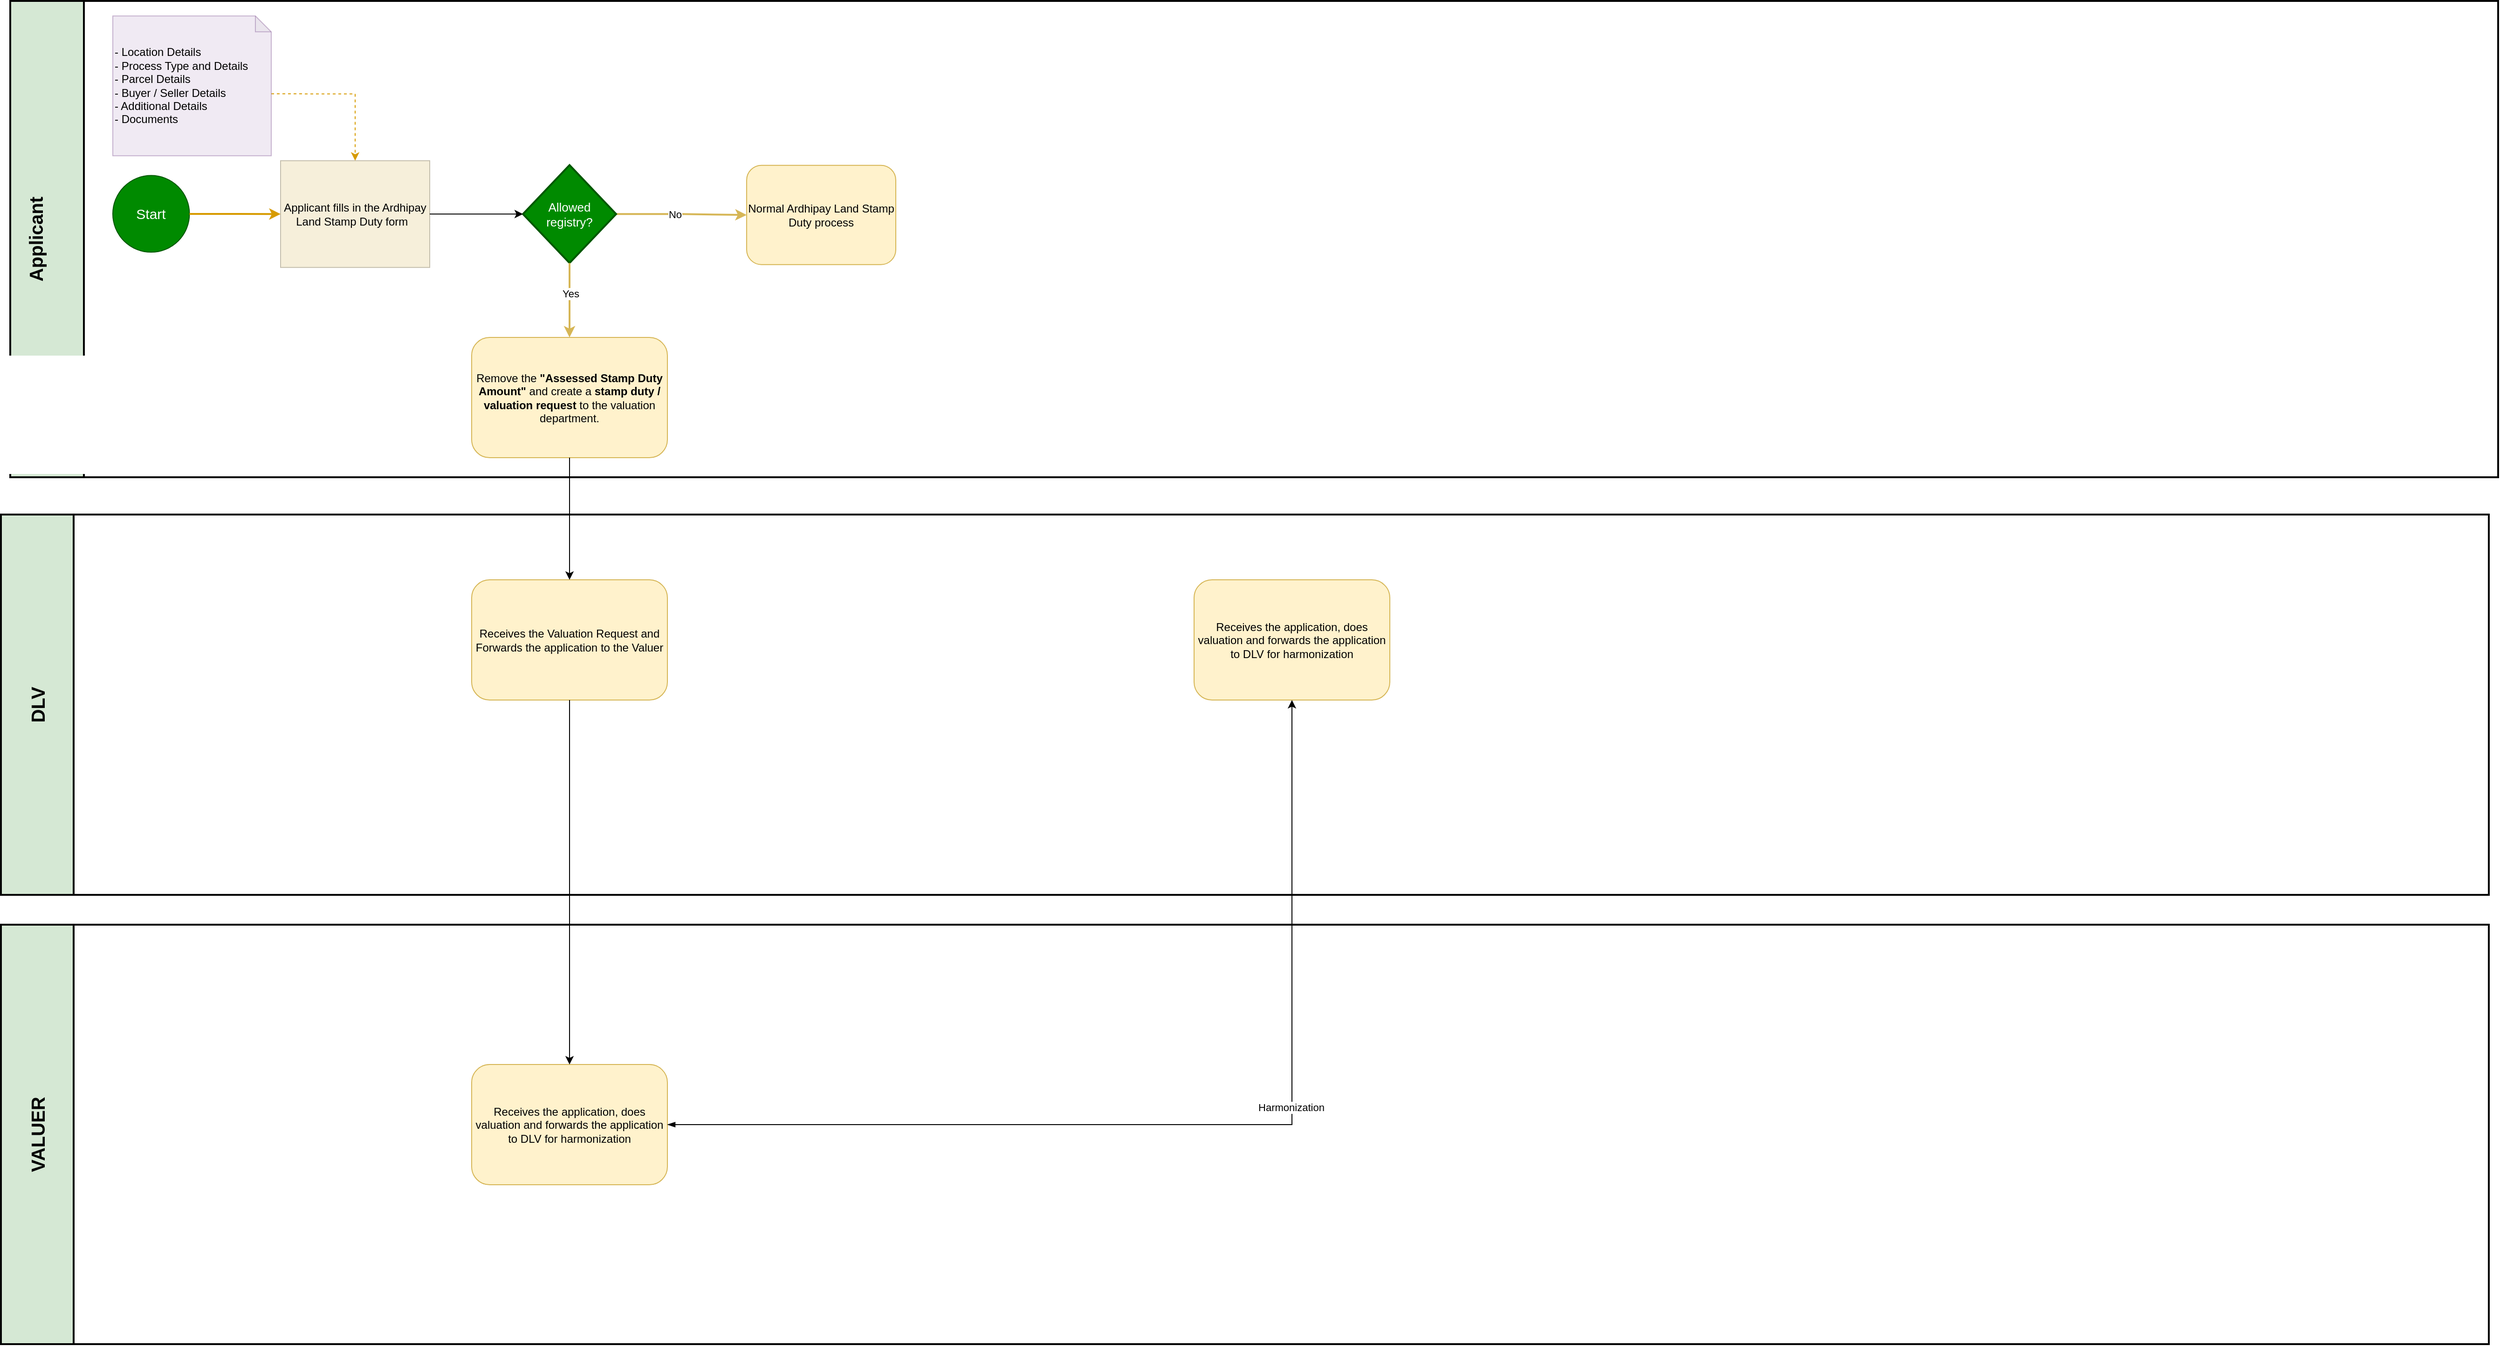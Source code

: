 <mxfile version="25.0.1">
  <diagram name="Page-1" id="0u0-M9E6lwnY4OtsPx06">
    <mxGraphModel dx="2442" dy="912" grid="1" gridSize="10" guides="1" tooltips="1" connect="1" arrows="1" fold="1" page="1" pageScale="1" pageWidth="827" pageHeight="1169" math="0" shadow="0">
      <root>
        <mxCell id="0" />
        <mxCell id="1" parent="0" />
        <mxCell id="mYFpyGKQAPeTWjzHC4IL-1" value="&lt;font style=&quot;font-size: 20px;&quot;&gt;Applicant &lt;br&gt;&lt;br&gt;&lt;/font&gt;" style="swimlane;horizontal=0;whiteSpace=wrap;html=1;startSize=79;fillColor=#d5e8d4;strokeColor=#000000;strokeWidth=2;" vertex="1" parent="1">
          <mxGeometry x="-790" y="9" width="2669" height="510.995" as="geometry" />
        </mxCell>
        <mxCell id="mYFpyGKQAPeTWjzHC4IL-2" value="&lt;span&gt;&lt;/span&gt;&lt;span&gt;&lt;/span&gt;&lt;span style=&quot;&quot;&gt;Applicant fills in the Ardhipay Land Stamp Duty form&amp;nbsp;&amp;nbsp;&lt;br&gt;    &lt;/span&gt;" style="rounded=0;whiteSpace=wrap;html=1;fillColor=#F6EFDA;strokeColor=#c5bfae;" vertex="1" parent="mYFpyGKQAPeTWjzHC4IL-1">
          <mxGeometry x="290" y="171.395" width="160" height="114.5" as="geometry" />
        </mxCell>
        <mxCell id="mYFpyGKQAPeTWjzHC4IL-4" style="edgeStyle=orthogonalEdgeStyle;rounded=0;orthogonalLoop=1;jettySize=auto;html=1;exitX=0;exitY=0;exitDx=170;exitDy=83.5;exitPerimeter=0;entryX=0.5;entryY=0;entryDx=0;entryDy=0;fillColor=#ffe6cc;strokeColor=#d79b00;dashed=1;" edge="1" parent="mYFpyGKQAPeTWjzHC4IL-1" source="mYFpyGKQAPeTWjzHC4IL-5" target="mYFpyGKQAPeTWjzHC4IL-2">
          <mxGeometry relative="1" as="geometry" />
        </mxCell>
        <mxCell id="mYFpyGKQAPeTWjzHC4IL-5" value="&lt;blockquote style=&quot;margin: 0 0 0 40px; border: none; padding: 0px;&quot;&gt;&lt;/blockquote&gt;&lt;blockquote style=&quot;margin: 0 0 0 40px; border: none; padding: 0px;&quot;&gt;&lt;/blockquote&gt;&lt;span style=&quot;background-color: initial;&quot;&gt;&lt;div style=&quot;&quot;&gt;- Location Details&lt;br&gt;- Process Type and Details&lt;br&gt;- Parcel Details&lt;/div&gt;&lt;div style=&quot;&quot;&gt;- Buyer / Seller Details&lt;br&gt;- Additional Details&lt;br&gt;- Documents&lt;/div&gt;&lt;/span&gt;" style="shape=note;whiteSpace=wrap;html=1;backgroundOutline=1;darkOpacity=0.05;size=17;align=left;fillColor=#e1d5e7;strokeColor=#9673a6;opacity=50;" vertex="1" parent="mYFpyGKQAPeTWjzHC4IL-1">
          <mxGeometry x="110" y="16.18" width="170" height="150" as="geometry" />
        </mxCell>
        <mxCell id="mYFpyGKQAPeTWjzHC4IL-6" value="&lt;font style=&quot;font-size: 15px;&quot; color=&quot;#ffffff&quot;&gt;Start&lt;/font&gt;" style="ellipse;whiteSpace=wrap;html=1;aspect=fixed;fillColor=#008a00;strokeColor=#005700;fontColor=#ffffff;" vertex="1" parent="mYFpyGKQAPeTWjzHC4IL-1">
          <mxGeometry x="110" y="187.31" width="82.25" height="82.25" as="geometry" />
        </mxCell>
        <mxCell id="mYFpyGKQAPeTWjzHC4IL-7" style="edgeStyle=orthogonalEdgeStyle;rounded=0;orthogonalLoop=1;jettySize=auto;html=1;entryX=0;entryY=0.5;entryDx=0;entryDy=0;strokeColor=#d79b00;fillColor=#ffe6cc;strokeWidth=2;" edge="1" parent="mYFpyGKQAPeTWjzHC4IL-1" source="mYFpyGKQAPeTWjzHC4IL-6" target="mYFpyGKQAPeTWjzHC4IL-2">
          <mxGeometry relative="1" as="geometry" />
        </mxCell>
        <mxCell id="mYFpyGKQAPeTWjzHC4IL-8" value="" style="edgeStyle=orthogonalEdgeStyle;rounded=0;orthogonalLoop=1;jettySize=auto;html=1;entryX=0;entryY=0.5;entryDx=0;entryDy=0;fillColor=#fff2cc;strokeColor=#d6b656;strokeWidth=2;" edge="1" parent="mYFpyGKQAPeTWjzHC4IL-1" source="mYFpyGKQAPeTWjzHC4IL-9" target="mYFpyGKQAPeTWjzHC4IL-60">
          <mxGeometry x="0.003" relative="1" as="geometry">
            <mxPoint x="1020.0" y="223.435" as="targetPoint" />
            <mxPoint as="offset" />
          </mxGeometry>
        </mxCell>
        <mxCell id="mYFpyGKQAPeTWjzHC4IL-62" value="No" style="edgeLabel;html=1;align=center;verticalAlign=middle;resizable=0;points=[];" vertex="1" connectable="0" parent="mYFpyGKQAPeTWjzHC4IL-8">
          <mxGeometry x="-0.106" relative="1" as="geometry">
            <mxPoint as="offset" />
          </mxGeometry>
        </mxCell>
        <mxCell id="mYFpyGKQAPeTWjzHC4IL-9" value="&lt;span style=&quot;font-size: 13px;&quot;&gt;Allowed registry?&lt;/span&gt;" style="strokeWidth=2;html=1;shape=mxgraph.flowchart.decision;whiteSpace=wrap;fillColor=#008a00;strokeColor=#005700;fontColor=#ffffff;" vertex="1" parent="mYFpyGKQAPeTWjzHC4IL-1">
          <mxGeometry x="550" y="176.11" width="100" height="105.07" as="geometry" />
        </mxCell>
        <mxCell id="mYFpyGKQAPeTWjzHC4IL-59" style="edgeStyle=orthogonalEdgeStyle;rounded=0;orthogonalLoop=1;jettySize=auto;html=1;entryX=0;entryY=0.5;entryDx=0;entryDy=0;entryPerimeter=0;" edge="1" parent="mYFpyGKQAPeTWjzHC4IL-1" source="mYFpyGKQAPeTWjzHC4IL-2" target="mYFpyGKQAPeTWjzHC4IL-9">
          <mxGeometry relative="1" as="geometry" />
        </mxCell>
        <mxCell id="mYFpyGKQAPeTWjzHC4IL-60" value="Normal Ardhipay Land Stamp Duty process" style="rounded=1;whiteSpace=wrap;html=1;fillColor=#fff2cc;strokeColor=#d6b656;" vertex="1" parent="mYFpyGKQAPeTWjzHC4IL-1">
          <mxGeometry x="790" y="176.33" width="160" height="106.56" as="geometry" />
        </mxCell>
        <mxCell id="mYFpyGKQAPeTWjzHC4IL-61" value="Remove the &lt;b&gt;&quot;Assessed Stamp Duty Amount&quot;&lt;/b&gt; and create a &lt;b&gt;stamp duty / valuation request&lt;/b&gt; to the valuation department." style="rounded=1;whiteSpace=wrap;html=1;fillColor=#fff2cc;strokeColor=#d6b656;" vertex="1" parent="mYFpyGKQAPeTWjzHC4IL-1">
          <mxGeometry x="495" y="361" width="210" height="129.01" as="geometry" />
        </mxCell>
        <mxCell id="mYFpyGKQAPeTWjzHC4IL-43" style="edgeStyle=orthogonalEdgeStyle;rounded=0;orthogonalLoop=1;jettySize=auto;html=1;exitX=0.5;exitY=1;exitDx=0;exitDy=0;exitPerimeter=0;fillColor=#fff2cc;strokeColor=#d6b656;strokeWidth=2;entryX=0.5;entryY=0;entryDx=0;entryDy=0;" edge="1" parent="mYFpyGKQAPeTWjzHC4IL-1" source="mYFpyGKQAPeTWjzHC4IL-9" target="mYFpyGKQAPeTWjzHC4IL-61">
          <mxGeometry relative="1" as="geometry" />
        </mxCell>
        <mxCell id="mYFpyGKQAPeTWjzHC4IL-44" value="Yes" style="edgeLabel;html=1;align=center;verticalAlign=middle;resizable=0;points=[];" connectable="0" vertex="1" parent="mYFpyGKQAPeTWjzHC4IL-43">
          <mxGeometry x="-0.172" y="1" relative="1" as="geometry">
            <mxPoint as="offset" />
          </mxGeometry>
        </mxCell>
        <mxCell id="mYFpyGKQAPeTWjzHC4IL-16" value="&lt;font style=&quot;font-size: 20px;&quot;&gt;DLV&lt;/font&gt;" style="swimlane;horizontal=0;whiteSpace=wrap;html=1;startSize=78;fillColor=#d5e8d4;strokeColor=#000000;strokeWidth=2;" vertex="1" parent="1">
          <mxGeometry x="-800" y="560" width="2669" height="408.02" as="geometry" />
        </mxCell>
        <mxCell id="mYFpyGKQAPeTWjzHC4IL-63" value="Receives the Valuation Request and Forwards the application to the Valuer" style="rounded=1;whiteSpace=wrap;html=1;fillColor=#fff2cc;strokeColor=#d6b656;" vertex="1" parent="mYFpyGKQAPeTWjzHC4IL-16">
          <mxGeometry x="505" y="70" width="210" height="129.01" as="geometry" />
        </mxCell>
        <mxCell id="mYFpyGKQAPeTWjzHC4IL-67" value="Receives the application, does valuation and forwards the application to DLV for harmonization" style="rounded=1;whiteSpace=wrap;html=1;fillColor=#fff2cc;strokeColor=#d6b656;" vertex="1" parent="mYFpyGKQAPeTWjzHC4IL-16">
          <mxGeometry x="1280" y="70" width="210" height="129.01" as="geometry" />
        </mxCell>
        <mxCell id="mYFpyGKQAPeTWjzHC4IL-18" value="&lt;font style=&quot;font-size: 20px;&quot;&gt;VALUER&lt;/font&gt;" style="swimlane;horizontal=0;whiteSpace=wrap;html=1;startSize=78;fillColor=#d5e8d4;strokeColor=#000000;strokeWidth=2;" vertex="1" parent="1">
          <mxGeometry x="-800" y="1000" width="2669" height="450" as="geometry" />
        </mxCell>
        <mxCell id="mYFpyGKQAPeTWjzHC4IL-65" value="Receives the application, does valuation and forwards the application to DLV for harmonization" style="rounded=1;whiteSpace=wrap;html=1;fillColor=#fff2cc;strokeColor=#d6b656;" vertex="1" parent="mYFpyGKQAPeTWjzHC4IL-18">
          <mxGeometry x="505" y="150" width="210" height="129.01" as="geometry" />
        </mxCell>
        <mxCell id="mYFpyGKQAPeTWjzHC4IL-64" value="" style="edgeStyle=orthogonalEdgeStyle;rounded=0;orthogonalLoop=1;jettySize=auto;html=1;" edge="1" parent="1" source="mYFpyGKQAPeTWjzHC4IL-61" target="mYFpyGKQAPeTWjzHC4IL-63">
          <mxGeometry relative="1" as="geometry" />
        </mxCell>
        <mxCell id="mYFpyGKQAPeTWjzHC4IL-66" value="" style="edgeStyle=orthogonalEdgeStyle;rounded=0;orthogonalLoop=1;jettySize=auto;html=1;" edge="1" parent="1" source="mYFpyGKQAPeTWjzHC4IL-63" target="mYFpyGKQAPeTWjzHC4IL-65">
          <mxGeometry relative="1" as="geometry" />
        </mxCell>
        <mxCell id="mYFpyGKQAPeTWjzHC4IL-68" value="" style="edgeStyle=orthogonalEdgeStyle;rounded=0;orthogonalLoop=1;jettySize=auto;html=1;startArrow=blockThin;startFill=1;" edge="1" parent="1" source="mYFpyGKQAPeTWjzHC4IL-65" target="mYFpyGKQAPeTWjzHC4IL-67">
          <mxGeometry relative="1" as="geometry" />
        </mxCell>
        <mxCell id="mYFpyGKQAPeTWjzHC4IL-69" value="Harmonization" style="edgeLabel;html=1;align=center;verticalAlign=middle;resizable=0;points=[];" vertex="1" connectable="0" parent="mYFpyGKQAPeTWjzHC4IL-68">
          <mxGeometry x="0.224" y="1" relative="1" as="geometry">
            <mxPoint as="offset" />
          </mxGeometry>
        </mxCell>
      </root>
    </mxGraphModel>
  </diagram>
</mxfile>
